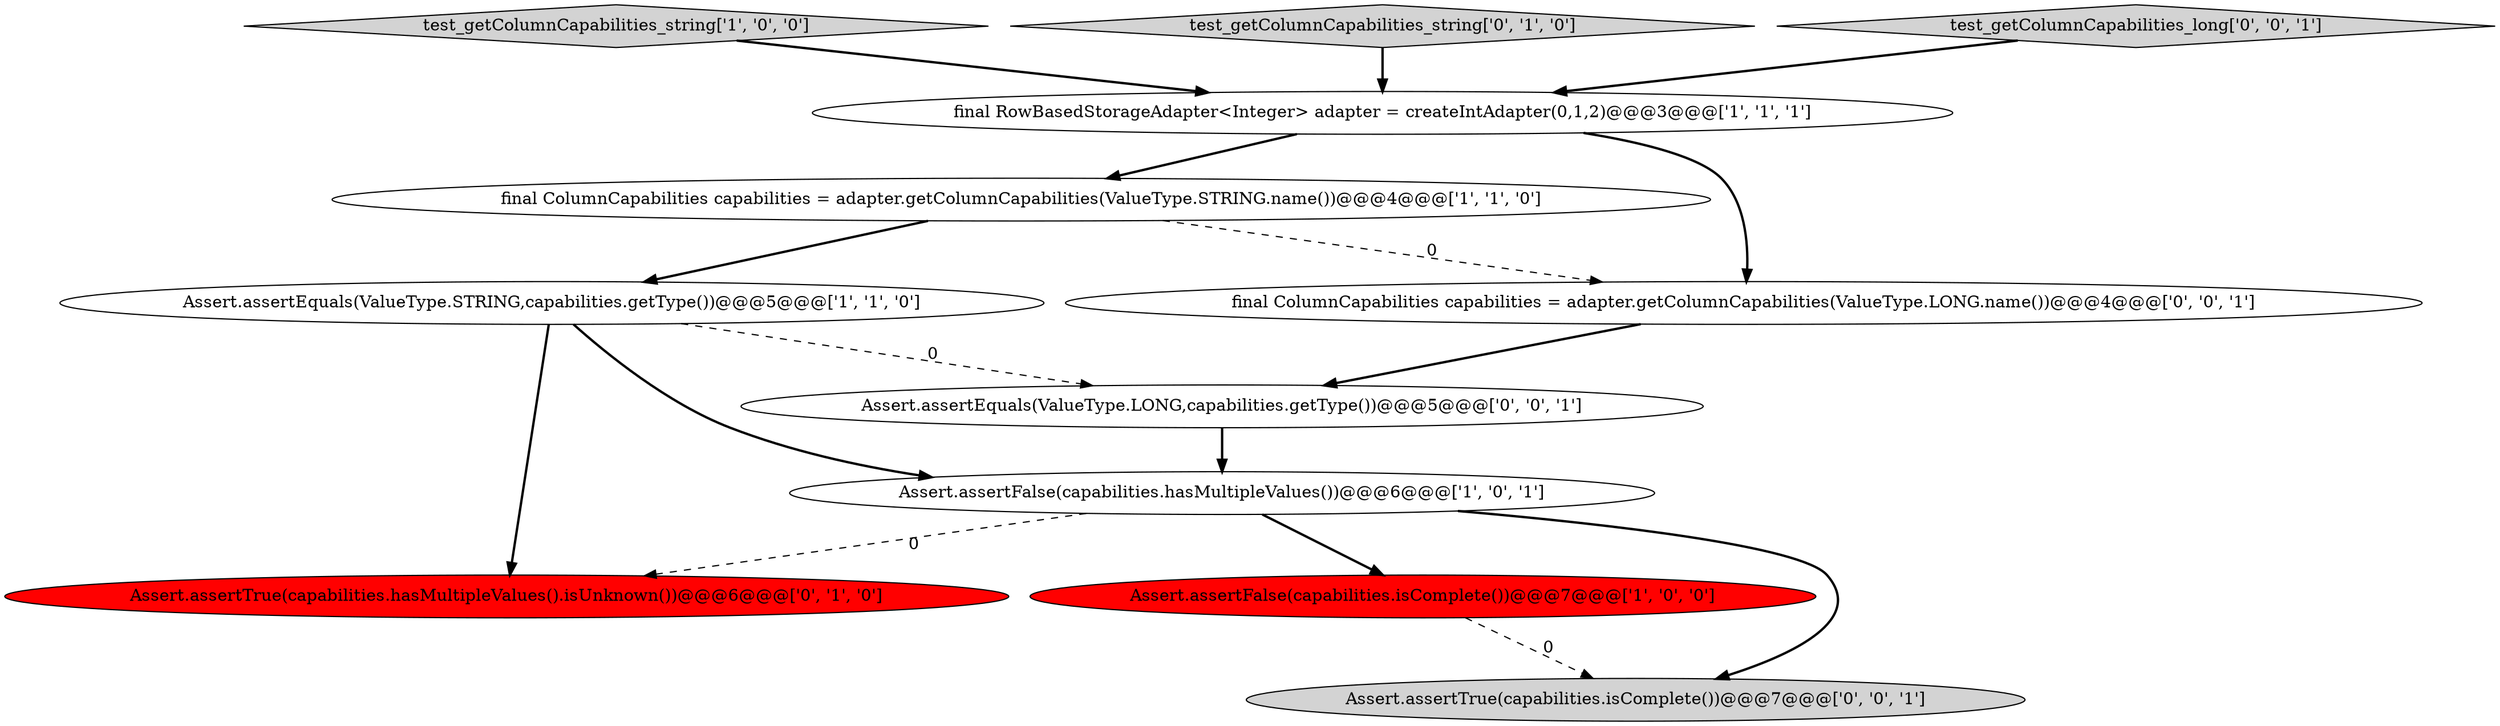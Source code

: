 digraph {
3 [style = filled, label = "Assert.assertEquals(ValueType.STRING,capabilities.getType())@@@5@@@['1', '1', '0']", fillcolor = white, shape = ellipse image = "AAA0AAABBB1BBB"];
11 [style = filled, label = "Assert.assertTrue(capabilities.isComplete())@@@7@@@['0', '0', '1']", fillcolor = lightgray, shape = ellipse image = "AAA0AAABBB3BBB"];
2 [style = filled, label = "test_getColumnCapabilities_string['1', '0', '0']", fillcolor = lightgray, shape = diamond image = "AAA0AAABBB1BBB"];
5 [style = filled, label = "Assert.assertFalse(capabilities.isComplete())@@@7@@@['1', '0', '0']", fillcolor = red, shape = ellipse image = "AAA1AAABBB1BBB"];
1 [style = filled, label = "Assert.assertFalse(capabilities.hasMultipleValues())@@@6@@@['1', '0', '1']", fillcolor = white, shape = ellipse image = "AAA0AAABBB1BBB"];
4 [style = filled, label = "final ColumnCapabilities capabilities = adapter.getColumnCapabilities(ValueType.STRING.name())@@@4@@@['1', '1', '0']", fillcolor = white, shape = ellipse image = "AAA0AAABBB1BBB"];
0 [style = filled, label = "final RowBasedStorageAdapter<Integer> adapter = createIntAdapter(0,1,2)@@@3@@@['1', '1', '1']", fillcolor = white, shape = ellipse image = "AAA0AAABBB1BBB"];
9 [style = filled, label = "final ColumnCapabilities capabilities = adapter.getColumnCapabilities(ValueType.LONG.name())@@@4@@@['0', '0', '1']", fillcolor = white, shape = ellipse image = "AAA0AAABBB3BBB"];
7 [style = filled, label = "test_getColumnCapabilities_string['0', '1', '0']", fillcolor = lightgray, shape = diamond image = "AAA0AAABBB2BBB"];
10 [style = filled, label = "test_getColumnCapabilities_long['0', '0', '1']", fillcolor = lightgray, shape = diamond image = "AAA0AAABBB3BBB"];
6 [style = filled, label = "Assert.assertTrue(capabilities.hasMultipleValues().isUnknown())@@@6@@@['0', '1', '0']", fillcolor = red, shape = ellipse image = "AAA1AAABBB2BBB"];
8 [style = filled, label = "Assert.assertEquals(ValueType.LONG,capabilities.getType())@@@5@@@['0', '0', '1']", fillcolor = white, shape = ellipse image = "AAA0AAABBB3BBB"];
1->5 [style = bold, label=""];
8->1 [style = bold, label=""];
3->8 [style = dashed, label="0"];
4->3 [style = bold, label=""];
3->6 [style = bold, label=""];
4->9 [style = dashed, label="0"];
0->9 [style = bold, label=""];
2->0 [style = bold, label=""];
7->0 [style = bold, label=""];
3->1 [style = bold, label=""];
5->11 [style = dashed, label="0"];
9->8 [style = bold, label=""];
0->4 [style = bold, label=""];
1->6 [style = dashed, label="0"];
10->0 [style = bold, label=""];
1->11 [style = bold, label=""];
}
